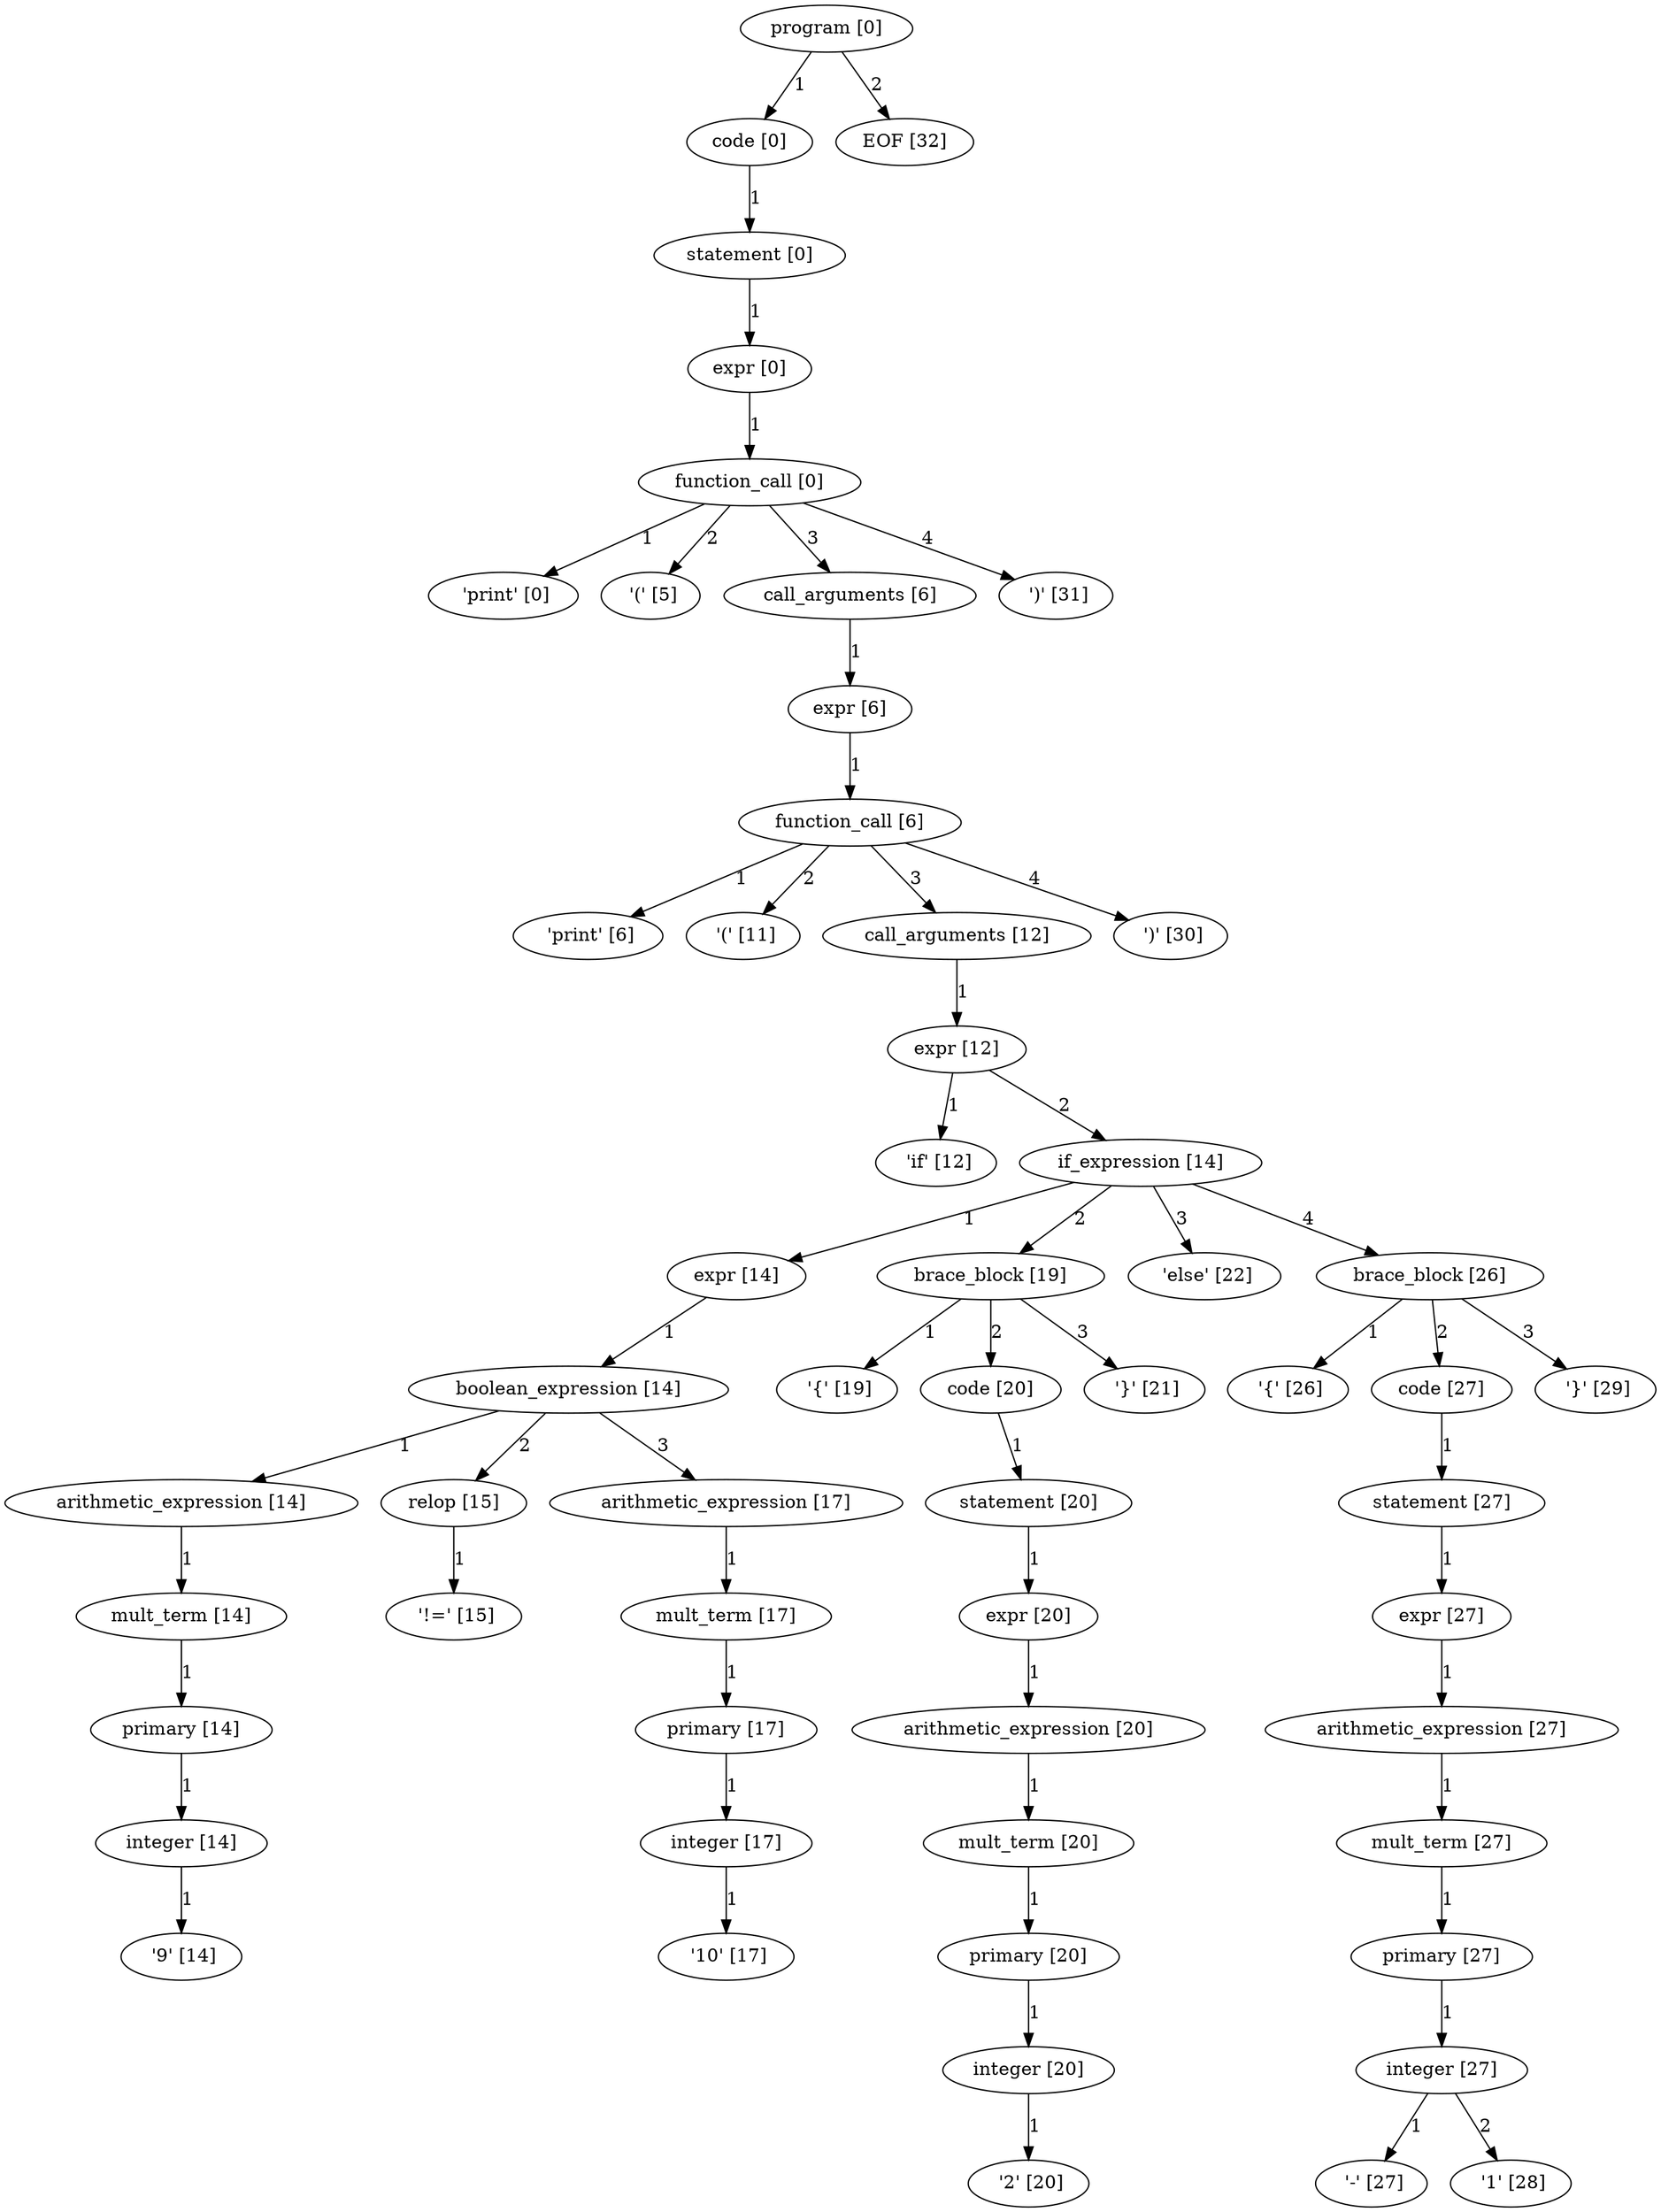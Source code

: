 digraph arpeggio_graph {
2963791855824 [label="program [0]"];
2963791855824->2963791855688 [label="1"]

2963791855688 [label="code [0]"];
2963791855688->2963791775808 [label="1"]

2963791775808 [label="statement [0]"];
2963791775808->2963791775672 [label="1"]

2963791775672 [label="expr [0]"];
2963791775672->2963791775536 [label="1"]

2963791775536 [label="function_call [0]"];
2963791775536->2963791415840 [label="1"]

2963791415840 [label=" 'print' [0]"];
2963791775536->2963791415960 [label="2"]

2963791415960 [label=" '(' [5]"];
2963791775536->2963791775400 [label="3"]

2963791775400 [label="call_arguments [6]"];
2963791775400->2963791775264 [label="1"]

2963791775264 [label="expr [6]"];
2963791775264->2963791776080 [label="1"]

2963791776080 [label="function_call [6]"];
2963791776080->2963791415720 [label="1"]

2963791415720 [label=" 'print' [6]"];
2963791776080->2963791416080 [label="2"]

2963791416080 [label=" '(' [11]"];
2963791776080->2963791775944 [label="3"]

2963791775944 [label="call_arguments [12]"];
2963791775944->2963791859360 [label="1"]

2963791859360 [label="expr [12]"];
2963791859360->2963791416320 [label="1"]

2963791416320 [label=" 'if' [12]"];
2963791859360->2963791859224 [label="2"]

2963791859224 [label="if_expression [14]"];
2963791859224->2963791777576 [label="1"]

2963791777576 [label="expr [14]"];
2963791777576->2963791777440 [label="1"]

2963791777440 [label="boolean_expression [14]"];
2963791777440->2963791776624 [label="1"]

2963791776624 [label="arithmetic_expression [14]"];
2963791776624->2963791776488 [label="1"]

2963791776488 [label="mult_term [14]"];
2963791776488->2963791776352 [label="1"]

2963791776352 [label="primary [14]"];
2963791776352->2963791776216 [label="1"]

2963791776216 [label="integer [14]"];
2963791776216->2963791416680 [label="1"]

2963791416680 [label=" '9' [14]"];
2963791777440->2963791776760 [label="2"]

2963791776760 [label="relop [15]"];
2963791776760->2963791416800 [label="1"]

2963791416800 [label=" '!=' [15]"];
2963791777440->2963791777304 [label="3"]

2963791777304 [label="arithmetic_expression [17]"];
2963791777304->2963791777168 [label="1"]

2963791777168 [label="mult_term [17]"];
2963791777168->2963791777032 [label="1"]

2963791777032 [label="primary [17]"];
2963791777032->2963791776896 [label="1"]

2963791776896 [label="integer [17]"];
2963791776896->2963791416920 [label="1"]

2963791416920 [label=" '10' [17]"];
2963791859224->2963791858000 [label="2"]

2963791858000 [label="brace_block [19]"];
2963791858000->2963791417040 [label="1"]

2963791417040 [label=" '{' [19]"];
2963791858000->2963791774992 [label="2"]

2963791774992 [label="code [20]"];
2963791774992->2963791857864 [label="1"]

2963791857864 [label="statement [20]"];
2963791857864->2963791857728 [label="1"]

2963791857728 [label="expr [20]"];
2963791857728->2963791857592 [label="1"]

2963791857592 [label="arithmetic_expression [20]"];
2963791857592->2963791857456 [label="1"]

2963791857456 [label="mult_term [20]"];
2963791857456->2963791857320 [label="1"]

2963791857320 [label="primary [20]"];
2963791857320->2963791856232 [label="1"]

2963791856232 [label="integer [20]"];
2963791856232->2963791847856 [label="1"]

2963791847856 [label=" '2' [20]"];
2963791858000->2963791847976 [label="3"]

2963791847976 [label=" '}' [21]"];
2963791859224->2963791848096 [label="3"]

2963791848096 [label=" 'else' [22]"];
2963791859224->2963791859088 [label="4"]

2963791859088 [label="brace_block [26]"];
2963791859088->2963791848216 [label="1"]

2963791848216 [label=" '{' [26]"];
2963791859088->2963791858952 [label="2"]

2963791858952 [label="code [27]"];
2963791858952->2963791858816 [label="1"]

2963791858816 [label="statement [27]"];
2963791858816->2963791858680 [label="1"]

2963791858680 [label="expr [27]"];
2963791858680->2963791858544 [label="1"]

2963791858544 [label="arithmetic_expression [27]"];
2963791858544->2963791858408 [label="1"]

2963791858408 [label="mult_term [27]"];
2963791858408->2963791858272 [label="1"]

2963791858272 [label="primary [27]"];
2963791858272->2963791857184 [label="1"]

2963791857184 [label="integer [27]"];
2963791857184->2963791849176 [label="1"]

2963791849176 [label=" '-' [27]"];
2963791857184->2963791849296 [label="2"]

2963791849296 [label=" '1' [28]"];
2963791859088->2963791849416 [label="3"]

2963791849416 [label=" '}' [29]"];
2963791776080->2963791416200 [label="4"]

2963791416200 [label=" ')' [30]"];
2963791775536->2963791416560 [label="4"]

2963791416560 [label=" ')' [31]"];
2963791855824->2963791417160 [label="2"]

2963791417160 [label="EOF [32]"];
}